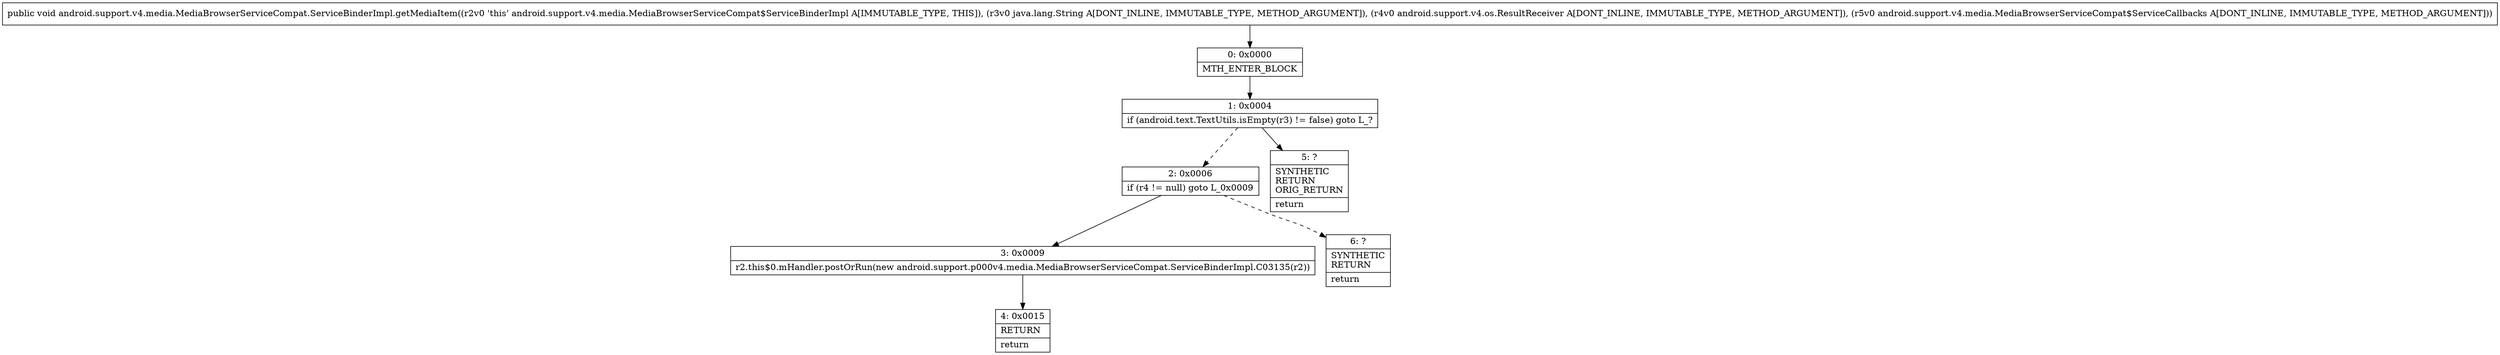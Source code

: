 digraph "CFG forandroid.support.v4.media.MediaBrowserServiceCompat.ServiceBinderImpl.getMediaItem(Ljava\/lang\/String;Landroid\/support\/v4\/os\/ResultReceiver;Landroid\/support\/v4\/media\/MediaBrowserServiceCompat$ServiceCallbacks;)V" {
Node_0 [shape=record,label="{0\:\ 0x0000|MTH_ENTER_BLOCK\l}"];
Node_1 [shape=record,label="{1\:\ 0x0004|if (android.text.TextUtils.isEmpty(r3) != false) goto L_?\l}"];
Node_2 [shape=record,label="{2\:\ 0x0006|if (r4 != null) goto L_0x0009\l}"];
Node_3 [shape=record,label="{3\:\ 0x0009|r2.this$0.mHandler.postOrRun(new android.support.p000v4.media.MediaBrowserServiceCompat.ServiceBinderImpl.C03135(r2))\l}"];
Node_4 [shape=record,label="{4\:\ 0x0015|RETURN\l|return\l}"];
Node_5 [shape=record,label="{5\:\ ?|SYNTHETIC\lRETURN\lORIG_RETURN\l|return\l}"];
Node_6 [shape=record,label="{6\:\ ?|SYNTHETIC\lRETURN\l|return\l}"];
MethodNode[shape=record,label="{public void android.support.v4.media.MediaBrowserServiceCompat.ServiceBinderImpl.getMediaItem((r2v0 'this' android.support.v4.media.MediaBrowserServiceCompat$ServiceBinderImpl A[IMMUTABLE_TYPE, THIS]), (r3v0 java.lang.String A[DONT_INLINE, IMMUTABLE_TYPE, METHOD_ARGUMENT]), (r4v0 android.support.v4.os.ResultReceiver A[DONT_INLINE, IMMUTABLE_TYPE, METHOD_ARGUMENT]), (r5v0 android.support.v4.media.MediaBrowserServiceCompat$ServiceCallbacks A[DONT_INLINE, IMMUTABLE_TYPE, METHOD_ARGUMENT])) }"];
MethodNode -> Node_0;
Node_0 -> Node_1;
Node_1 -> Node_2[style=dashed];
Node_1 -> Node_5;
Node_2 -> Node_3;
Node_2 -> Node_6[style=dashed];
Node_3 -> Node_4;
}

